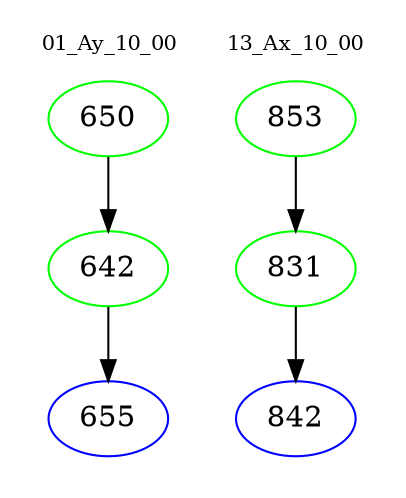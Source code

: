 digraph{
subgraph cluster_0 {
color = white
label = "01_Ay_10_00";
fontsize=10;
T0_650 [label="650", color="green"]
T0_650 -> T0_642 [color="black"]
T0_642 [label="642", color="green"]
T0_642 -> T0_655 [color="black"]
T0_655 [label="655", color="blue"]
}
subgraph cluster_1 {
color = white
label = "13_Ax_10_00";
fontsize=10;
T1_853 [label="853", color="green"]
T1_853 -> T1_831 [color="black"]
T1_831 [label="831", color="green"]
T1_831 -> T1_842 [color="black"]
T1_842 [label="842", color="blue"]
}
}
